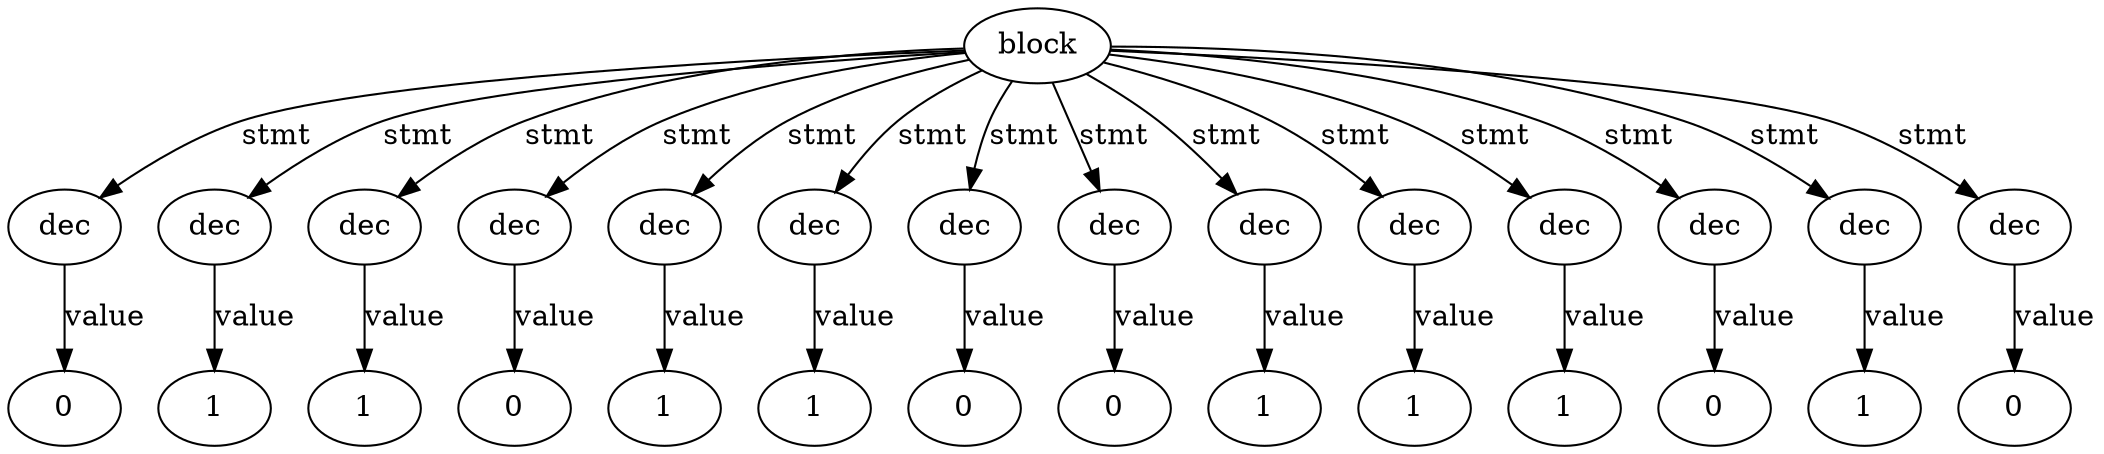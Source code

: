 digraph AST {
 ordering="out"
 "0" [label="block"];
 "0" -> "1" [label="stmt"];
 "1" [label="dec"];
 "1" -> "2" [label="value"];
 "2" [label="0"];
 "0" -> "3" [label="stmt"];
 "3" [label="dec"];
 "3" -> "4" [label="value"];
 "4" [label="1"];
 "0" -> "5" [label="stmt"];
 "5" [label="dec"];
 "5" -> "6" [label="value"];
 "6" [label="1"];
 "0" -> "7" [label="stmt"];
 "7" [label="dec"];
 "7" -> "8" [label="value"];
 "8" [label="0"];
 "0" -> "9" [label="stmt"];
 "9" [label="dec"];
 "9" -> "10" [label="value"];
 "10" [label="1"];
 "0" -> "11" [label="stmt"];
 "11" [label="dec"];
 "11" -> "12" [label="value"];
 "12" [label="1"];
 "0" -> "13" [label="stmt"];
 "13" [label="dec"];
 "13" -> "14" [label="value"];
 "14" [label="0"];
 "0" -> "15" [label="stmt"];
 "15" [label="dec"];
 "15" -> "16" [label="value"];
 "16" [label="0"];
 "0" -> "17" [label="stmt"];
 "17" [label="dec"];
 "17" -> "18" [label="value"];
 "18" [label="1"];
 "0" -> "19" [label="stmt"];
 "19" [label="dec"];
 "19" -> "20" [label="value"];
 "20" [label="1"];
 "0" -> "21" [label="stmt"];
 "21" [label="dec"];
 "21" -> "22" [label="value"];
 "22" [label="1"];
 "0" -> "23" [label="stmt"];
 "23" [label="dec"];
 "23" -> "24" [label="value"];
 "24" [label="0"];
 "0" -> "25" [label="stmt"];
 "25" [label="dec"];
 "25" -> "26" [label="value"];
 "26" [label="1"];
 "0" -> "27" [label="stmt"];
 "27" [label="dec"];
 "27" -> "28" [label="value"];
 "28" [label="0"];
}
